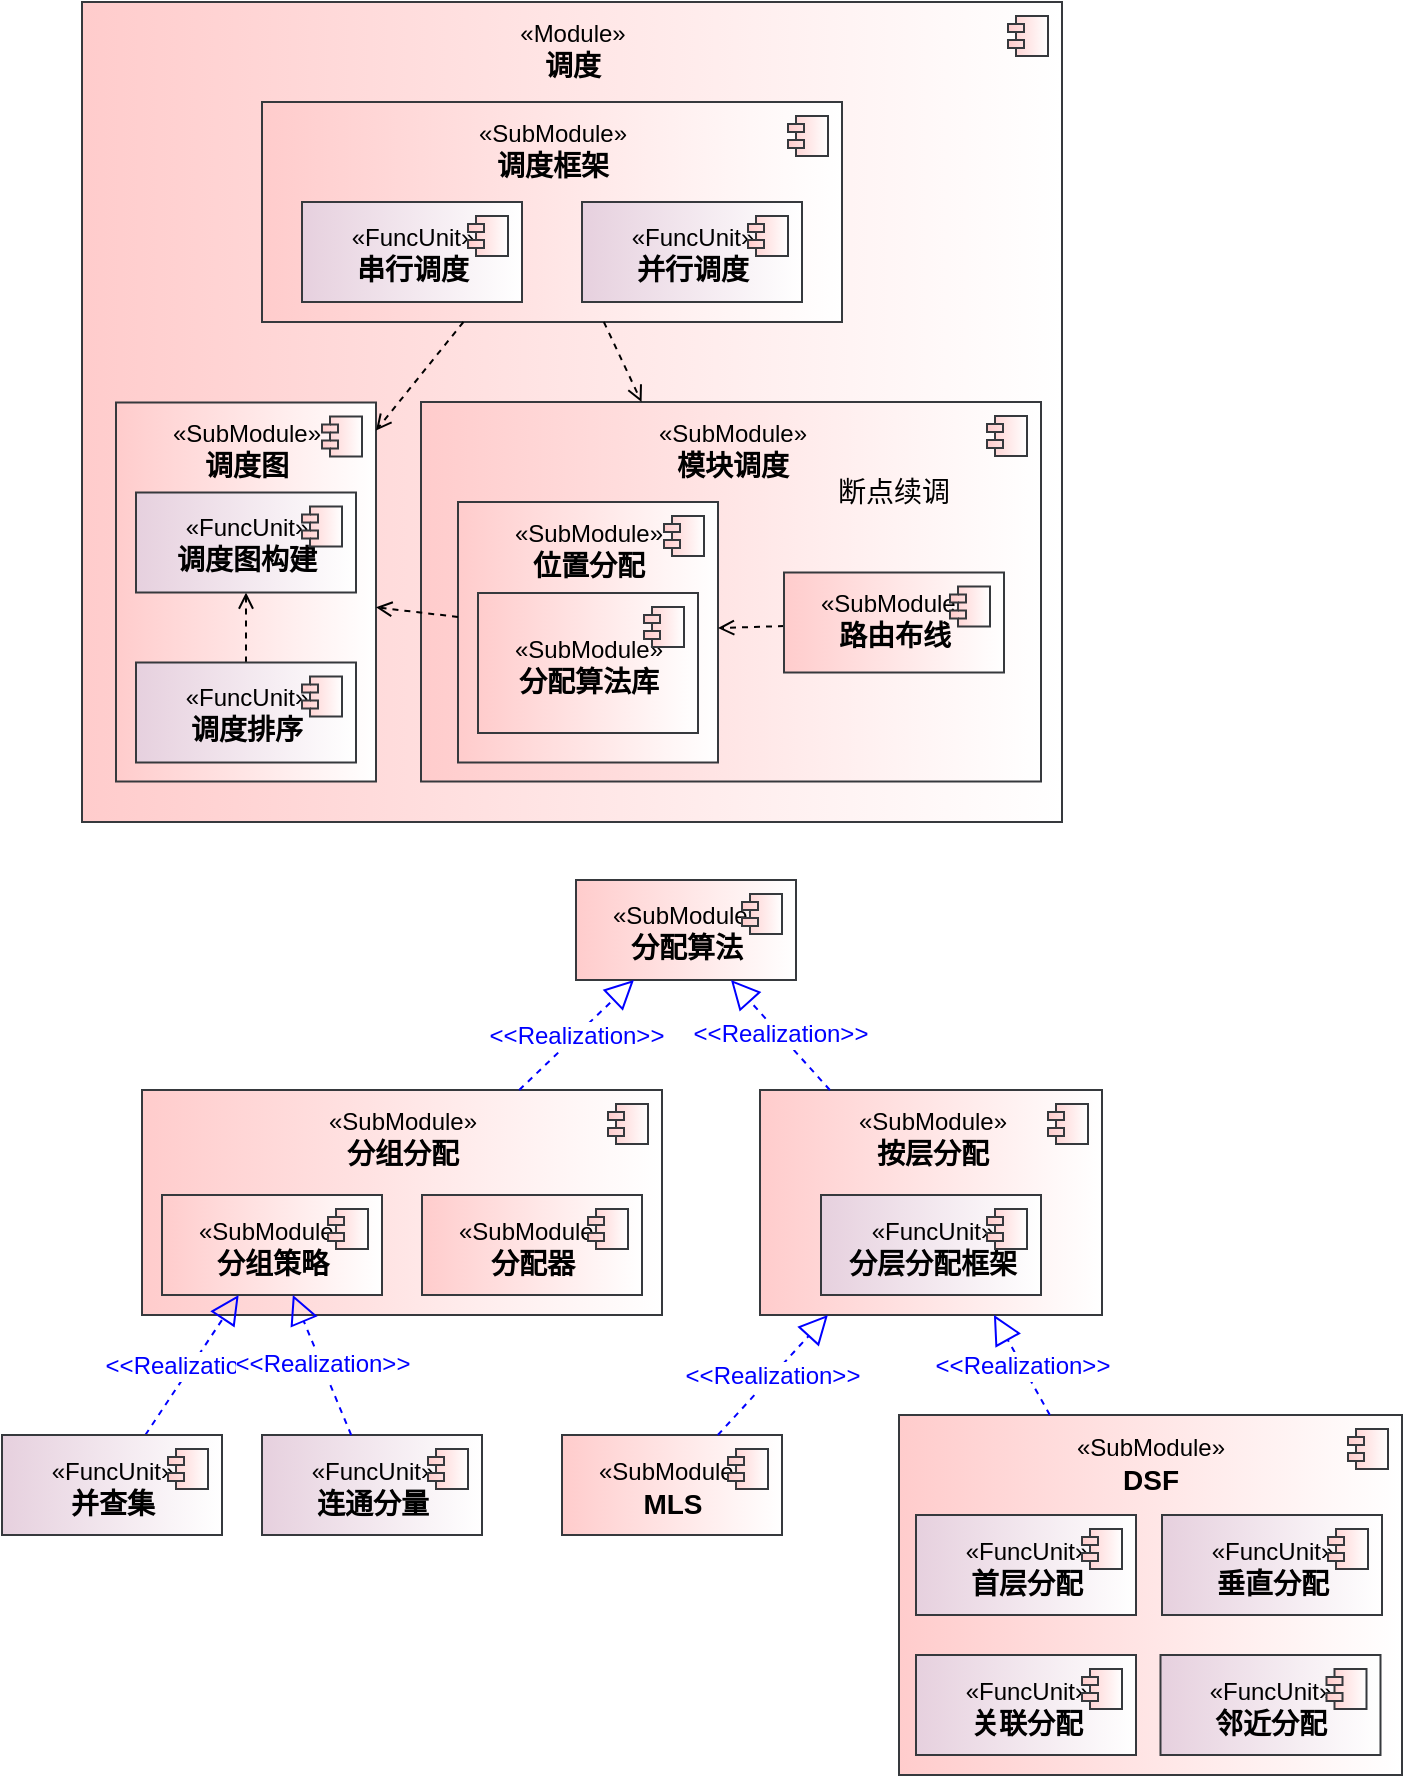 <mxfile version="28.2.8">
  <diagram name="第 1 页" id="dkStpAmjWy0_y4IJhdzk">
    <mxGraphModel dx="1426" dy="743" grid="1" gridSize="10" guides="1" tooltips="1" connect="1" arrows="1" fold="1" page="1" pageScale="1" pageWidth="827" pageHeight="1169" math="0" shadow="0">
      <root>
        <mxCell id="0" />
        <mxCell id="1" parent="0" />
        <mxCell id="CTbkfmKo36gmOUzIgx41-1" value="&lt;font style=&quot;font-size: 12px;&quot;&gt;«Module»&lt;/font&gt;&lt;br style=&quot;font-size: 14px;&quot;&gt;&lt;b&gt;调度&lt;/b&gt;" style="html=1;dropTarget=0;fontSize=14;fillColor=#ffcccc;strokeColor=#36393d;gradientColor=#FFFFFF;gradientDirection=east;verticalAlign=top;" vertex="1" parent="1">
          <mxGeometry x="850" y="370" width="490" height="410" as="geometry" />
        </mxCell>
        <mxCell id="CTbkfmKo36gmOUzIgx41-2" value="" style="shape=module;jettyWidth=8;jettyHeight=4;fontSize=14;fillColor=#ffcccc;strokeColor=#36393d;gradientColor=#FFFFFF;gradientDirection=east;" vertex="1" parent="CTbkfmKo36gmOUzIgx41-1">
          <mxGeometry x="1" width="20" height="20" relative="1" as="geometry">
            <mxPoint x="-27" y="7" as="offset" />
          </mxGeometry>
        </mxCell>
        <mxCell id="CTbkfmKo36gmOUzIgx41-3" value="&lt;font style=&quot;font-size: 12px;&quot;&gt;«SubModule»&lt;/font&gt;&lt;br style=&quot;font-size: 14px;&quot;&gt;&lt;b&gt;调度框架&lt;/b&gt;" style="html=1;dropTarget=0;fontSize=14;fillColor=#ffcccc;strokeColor=#36393d;gradientColor=#FFFFFF;gradientDirection=east;verticalAlign=top;" vertex="1" parent="1">
          <mxGeometry x="940" y="420" width="290" height="110" as="geometry" />
        </mxCell>
        <mxCell id="CTbkfmKo36gmOUzIgx41-4" value="" style="shape=module;jettyWidth=8;jettyHeight=4;fontSize=14;fillColor=#ffcccc;strokeColor=#36393d;gradientColor=#FFFFFF;gradientDirection=east;" vertex="1" parent="CTbkfmKo36gmOUzIgx41-3">
          <mxGeometry x="1" width="20" height="20" relative="1" as="geometry">
            <mxPoint x="-27" y="7" as="offset" />
          </mxGeometry>
        </mxCell>
        <mxCell id="CTbkfmKo36gmOUzIgx41-5" value="&lt;font style=&quot;font-size: 12px;&quot;&gt;«SubModule»&lt;/font&gt;&lt;br style=&quot;font-size: 14px;&quot;&gt;&lt;b&gt;模块调度&lt;/b&gt;" style="html=1;dropTarget=0;fontSize=14;fillColor=#ffcccc;strokeColor=#36393d;gradientColor=#FFFFFF;gradientDirection=east;verticalAlign=top;" vertex="1" parent="1">
          <mxGeometry x="1019.5" y="570" width="310" height="189.75" as="geometry" />
        </mxCell>
        <mxCell id="CTbkfmKo36gmOUzIgx41-6" value="" style="shape=module;jettyWidth=8;jettyHeight=4;fontSize=14;fillColor=#ffcccc;strokeColor=#36393d;gradientColor=#FFFFFF;gradientDirection=east;" vertex="1" parent="CTbkfmKo36gmOUzIgx41-5">
          <mxGeometry x="1" width="20" height="20" relative="1" as="geometry">
            <mxPoint x="-27" y="7" as="offset" />
          </mxGeometry>
        </mxCell>
        <mxCell id="CTbkfmKo36gmOUzIgx41-7" value="&lt;font style=&quot;font-size: 12px;&quot;&gt;«SubModule»&lt;/font&gt;&lt;br style=&quot;font-size: 14px;&quot;&gt;&lt;b&gt;位置分配&lt;/b&gt;" style="html=1;dropTarget=0;fontSize=14;fillColor=#ffcccc;strokeColor=#36393d;gradientColor=#FFFFFF;gradientDirection=east;verticalAlign=top;" vertex="1" parent="1">
          <mxGeometry x="1038" y="620" width="130" height="130.25" as="geometry" />
        </mxCell>
        <mxCell id="CTbkfmKo36gmOUzIgx41-8" value="" style="shape=module;jettyWidth=8;jettyHeight=4;fontSize=14;fillColor=#ffcccc;strokeColor=#36393d;gradientColor=#FFFFFF;gradientDirection=east;" vertex="1" parent="CTbkfmKo36gmOUzIgx41-7">
          <mxGeometry x="1" width="20" height="20" relative="1" as="geometry">
            <mxPoint x="-27" y="7" as="offset" />
          </mxGeometry>
        </mxCell>
        <mxCell id="CTbkfmKo36gmOUzIgx41-9" value="&lt;font style=&quot;font-size: 12px;&quot;&gt;«SubModule»&lt;/font&gt;&lt;br style=&quot;font-size: 14px;&quot;&gt;&lt;b&gt;调度图&lt;/b&gt;" style="html=1;dropTarget=0;fontSize=14;fillColor=#ffcccc;strokeColor=#36393d;gradientColor=#FFFFFF;gradientDirection=east;verticalAlign=top;" vertex="1" parent="1">
          <mxGeometry x="867" y="570.25" width="130" height="189.5" as="geometry" />
        </mxCell>
        <mxCell id="CTbkfmKo36gmOUzIgx41-10" value="" style="shape=module;jettyWidth=8;jettyHeight=4;fontSize=14;fillColor=#ffcccc;strokeColor=#36393d;gradientColor=#FFFFFF;gradientDirection=east;" vertex="1" parent="CTbkfmKo36gmOUzIgx41-9">
          <mxGeometry x="1" width="20" height="20" relative="1" as="geometry">
            <mxPoint x="-27" y="7" as="offset" />
          </mxGeometry>
        </mxCell>
        <mxCell id="CTbkfmKo36gmOUzIgx41-11" style="edgeStyle=none;rounded=1;orthogonalLoop=1;jettySize=auto;html=1;dashed=1;strokeColor=#000000;fontSize=14;fontColor=#000000;endArrow=open;endFill=0;elbow=vertical;" edge="1" parent="1" source="CTbkfmKo36gmOUzIgx41-12" target="CTbkfmKo36gmOUzIgx41-17">
          <mxGeometry relative="1" as="geometry" />
        </mxCell>
        <mxCell id="CTbkfmKo36gmOUzIgx41-12" value="&lt;font style=&quot;font-size: 12px;&quot;&gt;«FuncUnit»&lt;/font&gt;&lt;br style=&quot;font-size: 14px;&quot;&gt;&lt;b&gt;调度排序&lt;/b&gt;" style="html=1;dropTarget=0;fontSize=14;fillColor=#E6D0DE;strokeColor=#36393d;gradientColor=#FFFFFF;gradientDirection=east;" vertex="1" parent="1">
          <mxGeometry x="877" y="700.25" width="110" height="50" as="geometry" />
        </mxCell>
        <mxCell id="CTbkfmKo36gmOUzIgx41-13" value="" style="shape=module;jettyWidth=8;jettyHeight=4;fontSize=14;fillColor=#ffcccc;strokeColor=#36393d;gradientColor=#FFFFFF;gradientDirection=east;" vertex="1" parent="CTbkfmKo36gmOUzIgx41-12">
          <mxGeometry x="1" width="20" height="20" relative="1" as="geometry">
            <mxPoint x="-27" y="7" as="offset" />
          </mxGeometry>
        </mxCell>
        <mxCell id="CTbkfmKo36gmOUzIgx41-14" style="edgeStyle=none;rounded=1;orthogonalLoop=1;jettySize=auto;html=1;dashed=1;strokeColor=#000000;fontSize=14;fontColor=#000000;endArrow=open;endFill=0;elbow=vertical;" edge="1" parent="1" source="CTbkfmKo36gmOUzIgx41-15" target="CTbkfmKo36gmOUzIgx41-7">
          <mxGeometry relative="1" as="geometry">
            <mxPoint x="1204" y="698.649" as="sourcePoint" />
          </mxGeometry>
        </mxCell>
        <mxCell id="CTbkfmKo36gmOUzIgx41-15" value="&lt;font style=&quot;font-size: 12px;&quot;&gt;«SubModule»&lt;/font&gt;&lt;br style=&quot;font-size: 14px;&quot;&gt;&lt;b&gt;路由布线&lt;/b&gt;" style="html=1;dropTarget=0;fontSize=14;fillColor=#ffcccc;strokeColor=#36393d;gradientColor=#FFFFFF;gradientDirection=east;verticalAlign=top;" vertex="1" parent="1">
          <mxGeometry x="1201" y="655.25" width="110" height="50" as="geometry" />
        </mxCell>
        <mxCell id="CTbkfmKo36gmOUzIgx41-16" value="" style="shape=module;jettyWidth=8;jettyHeight=4;fontSize=14;fillColor=#ffcccc;strokeColor=#36393d;gradientColor=#FFFFFF;gradientDirection=east;" vertex="1" parent="CTbkfmKo36gmOUzIgx41-15">
          <mxGeometry x="1" width="20" height="20" relative="1" as="geometry">
            <mxPoint x="-27" y="7" as="offset" />
          </mxGeometry>
        </mxCell>
        <mxCell id="CTbkfmKo36gmOUzIgx41-17" value="&lt;font style=&quot;font-size: 12px;&quot;&gt;«FuncUnit»&lt;/font&gt;&lt;br style=&quot;font-size: 14px;&quot;&gt;&lt;b&gt;调度图构建&lt;/b&gt;" style="html=1;dropTarget=0;fontSize=14;fillColor=#E6D0DE;strokeColor=#36393d;gradientColor=#FFFFFF;gradientDirection=east;" vertex="1" parent="1">
          <mxGeometry x="877" y="615.25" width="110" height="50" as="geometry" />
        </mxCell>
        <mxCell id="CTbkfmKo36gmOUzIgx41-18" value="" style="shape=module;jettyWidth=8;jettyHeight=4;fontSize=14;fillColor=#ffcccc;strokeColor=#36393d;gradientColor=#FFFFFF;gradientDirection=east;" vertex="1" parent="CTbkfmKo36gmOUzIgx41-17">
          <mxGeometry x="1" width="20" height="20" relative="1" as="geometry">
            <mxPoint x="-27" y="7" as="offset" />
          </mxGeometry>
        </mxCell>
        <mxCell id="CTbkfmKo36gmOUzIgx41-19" value="&lt;font style=&quot;font-size: 12px;&quot;&gt;«FuncUnit»&lt;/font&gt;&lt;br style=&quot;font-size: 14px;&quot;&gt;&lt;b&gt;并行调度&lt;/b&gt;" style="html=1;dropTarget=0;fontSize=14;fillColor=#E6D0DE;strokeColor=#36393d;gradientColor=#FFFFFF;gradientDirection=east;" vertex="1" parent="1">
          <mxGeometry x="1100" y="470" width="110" height="50" as="geometry" />
        </mxCell>
        <mxCell id="CTbkfmKo36gmOUzIgx41-20" value="" style="shape=module;jettyWidth=8;jettyHeight=4;fontSize=14;fillColor=#ffcccc;strokeColor=#36393d;gradientColor=#FFFFFF;gradientDirection=east;" vertex="1" parent="CTbkfmKo36gmOUzIgx41-19">
          <mxGeometry x="1" width="20" height="20" relative="1" as="geometry">
            <mxPoint x="-27" y="7" as="offset" />
          </mxGeometry>
        </mxCell>
        <mxCell id="CTbkfmKo36gmOUzIgx41-21" value="&lt;font style=&quot;font-size: 12px;&quot;&gt;«SubModule»&lt;/font&gt;&lt;br style=&quot;font-size: 14px;&quot;&gt;&lt;b&gt;分组分配&lt;/b&gt;" style="html=1;dropTarget=0;fontSize=14;fillColor=#ffcccc;strokeColor=#36393d;gradientColor=#FFFFFF;gradientDirection=east;verticalAlign=top;" vertex="1" parent="1">
          <mxGeometry x="880" y="914" width="260" height="112.5" as="geometry" />
        </mxCell>
        <mxCell id="CTbkfmKo36gmOUzIgx41-22" value="" style="shape=module;jettyWidth=8;jettyHeight=4;fontSize=14;fillColor=#ffcccc;strokeColor=#36393d;gradientColor=#FFFFFF;gradientDirection=east;" vertex="1" parent="CTbkfmKo36gmOUzIgx41-21">
          <mxGeometry x="1" width="20" height="20" relative="1" as="geometry">
            <mxPoint x="-27" y="7" as="offset" />
          </mxGeometry>
        </mxCell>
        <mxCell id="CTbkfmKo36gmOUzIgx41-23" value="&lt;font style=&quot;font-size: 12px;&quot;&gt;«SubModule»&lt;/font&gt;&lt;br style=&quot;font-size: 14px;&quot;&gt;&lt;b&gt;按层分配&lt;/b&gt;" style="html=1;dropTarget=0;fontSize=14;fillColor=#ffcccc;strokeColor=#36393d;gradientColor=#FFFFFF;gradientDirection=east;verticalAlign=top;" vertex="1" parent="1">
          <mxGeometry x="1189" y="914" width="171" height="112.5" as="geometry" />
        </mxCell>
        <mxCell id="CTbkfmKo36gmOUzIgx41-24" value="" style="shape=module;jettyWidth=8;jettyHeight=4;fontSize=14;fillColor=#ffcccc;strokeColor=#36393d;gradientColor=#FFFFFF;gradientDirection=east;" vertex="1" parent="CTbkfmKo36gmOUzIgx41-23">
          <mxGeometry x="1" width="20" height="20" relative="1" as="geometry">
            <mxPoint x="-27" y="7" as="offset" />
          </mxGeometry>
        </mxCell>
        <mxCell id="CTbkfmKo36gmOUzIgx41-25" value="&lt;font style=&quot;font-size: 12px;&quot;&gt;«SubModule»&lt;/font&gt;&lt;br style=&quot;font-size: 14px;&quot;&gt;&lt;b&gt;分配算法库&lt;/b&gt;" style="html=1;dropTarget=0;fontSize=14;fillColor=#ffcccc;strokeColor=#36393d;gradientColor=#FFFFFF;gradientDirection=east;" vertex="1" parent="1">
          <mxGeometry x="1048" y="665.5" width="110" height="70" as="geometry" />
        </mxCell>
        <mxCell id="CTbkfmKo36gmOUzIgx41-26" value="" style="shape=module;jettyWidth=8;jettyHeight=4;fontSize=14;fillColor=#ffcccc;strokeColor=#36393d;gradientColor=#FFFFFF;gradientDirection=east;" vertex="1" parent="CTbkfmKo36gmOUzIgx41-25">
          <mxGeometry x="1" width="20" height="20" relative="1" as="geometry">
            <mxPoint x="-27" y="7" as="offset" />
          </mxGeometry>
        </mxCell>
        <mxCell id="CTbkfmKo36gmOUzIgx41-27" value="&lt;font style=&quot;font-size: 12px;&quot;&gt;«SubModule»&lt;/font&gt;&lt;br style=&quot;font-size: 14px;&quot;&gt;&lt;b&gt;分配算法&lt;/b&gt;" style="html=1;dropTarget=0;fontSize=14;fillColor=#ffcccc;strokeColor=#36393d;gradientColor=#FFFFFF;gradientDirection=east;" vertex="1" parent="1">
          <mxGeometry x="1097" y="809" width="110" height="50" as="geometry" />
        </mxCell>
        <mxCell id="CTbkfmKo36gmOUzIgx41-28" value="" style="shape=module;jettyWidth=8;jettyHeight=4;fontSize=14;fillColor=#ffcccc;strokeColor=#36393d;gradientColor=#FFFFFF;gradientDirection=east;" vertex="1" parent="CTbkfmKo36gmOUzIgx41-27">
          <mxGeometry x="1" width="20" height="20" relative="1" as="geometry">
            <mxPoint x="-27" y="7" as="offset" />
          </mxGeometry>
        </mxCell>
        <mxCell id="CTbkfmKo36gmOUzIgx41-29" value="&amp;lt;&amp;lt;Realization&amp;gt;&amp;gt;" style="endArrow=block;dashed=1;endFill=0;endSize=12;html=1;rounded=0;fontSize=12;strokeColor=#0000FF;fontColor=#0000FF;" edge="1" parent="1" source="CTbkfmKo36gmOUzIgx41-21" target="CTbkfmKo36gmOUzIgx41-27">
          <mxGeometry width="160" relative="1" as="geometry">
            <mxPoint x="517.725" y="824" as="sourcePoint" />
            <mxPoint x="446.275" y="765" as="targetPoint" />
          </mxGeometry>
        </mxCell>
        <mxCell id="CTbkfmKo36gmOUzIgx41-30" value="&amp;lt;&amp;lt;Realization&amp;gt;&amp;gt;" style="endArrow=block;dashed=1;endFill=0;endSize=12;html=1;rounded=0;fontSize=12;strokeColor=#0000FF;fontColor=#0000FF;" edge="1" parent="1" source="CTbkfmKo36gmOUzIgx41-23" target="CTbkfmKo36gmOUzIgx41-27">
          <mxGeometry width="160" relative="1" as="geometry">
            <mxPoint x="382.092" y="824" as="sourcePoint" />
            <mxPoint x="405.908" y="765" as="targetPoint" />
          </mxGeometry>
        </mxCell>
        <mxCell id="CTbkfmKo36gmOUzIgx41-31" value="&lt;font style=&quot;font-size: 12px;&quot;&gt;«SubModule»&lt;/font&gt;&lt;br style=&quot;font-size: 14px;&quot;&gt;&lt;b&gt;MLS&lt;/b&gt;" style="html=1;dropTarget=0;fontSize=14;fillColor=#ffcccc;strokeColor=#36393d;gradientColor=#FFFFFF;gradientDirection=east;" vertex="1" parent="1">
          <mxGeometry x="1090" y="1086.5" width="110" height="50" as="geometry" />
        </mxCell>
        <mxCell id="CTbkfmKo36gmOUzIgx41-32" value="" style="shape=module;jettyWidth=8;jettyHeight=4;fontSize=14;fillColor=#ffcccc;strokeColor=#36393d;gradientColor=#FFFFFF;gradientDirection=east;" vertex="1" parent="CTbkfmKo36gmOUzIgx41-31">
          <mxGeometry x="1" width="20" height="20" relative="1" as="geometry">
            <mxPoint x="-27" y="7" as="offset" />
          </mxGeometry>
        </mxCell>
        <mxCell id="CTbkfmKo36gmOUzIgx41-33" value="&lt;font style=&quot;font-size: 12px;&quot;&gt;«SubModule»&lt;/font&gt;&lt;br style=&quot;font-size: 14px;&quot;&gt;&lt;b&gt;DSF&lt;/b&gt;" style="html=1;dropTarget=0;fontSize=14;fillColor=#ffcccc;strokeColor=#36393d;gradientColor=#FFFFFF;gradientDirection=east;verticalAlign=top;" vertex="1" parent="1">
          <mxGeometry x="1258.5" y="1076.5" width="251.5" height="180" as="geometry" />
        </mxCell>
        <mxCell id="CTbkfmKo36gmOUzIgx41-34" value="" style="shape=module;jettyWidth=8;jettyHeight=4;fontSize=14;fillColor=#ffcccc;strokeColor=#36393d;gradientColor=#FFFFFF;gradientDirection=east;" vertex="1" parent="CTbkfmKo36gmOUzIgx41-33">
          <mxGeometry x="1" width="20" height="20" relative="1" as="geometry">
            <mxPoint x="-27" y="7" as="offset" />
          </mxGeometry>
        </mxCell>
        <mxCell id="CTbkfmKo36gmOUzIgx41-35" value="&amp;lt;&amp;lt;Realization&amp;gt;&amp;gt;" style="endArrow=block;dashed=1;endFill=0;endSize=12;html=1;rounded=0;fontSize=12;strokeColor=#0000FF;fontColor=#0000FF;" edge="1" parent="1" source="CTbkfmKo36gmOUzIgx41-31" target="CTbkfmKo36gmOUzIgx41-23">
          <mxGeometry width="160" relative="1" as="geometry">
            <mxPoint x="1235.667" y="924" as="sourcePoint" />
            <mxPoint x="1195.333" y="869" as="targetPoint" />
          </mxGeometry>
        </mxCell>
        <mxCell id="CTbkfmKo36gmOUzIgx41-36" value="&amp;lt;&amp;lt;Realization&amp;gt;&amp;gt;" style="endArrow=block;dashed=1;endFill=0;endSize=12;html=1;rounded=0;fontSize=12;strokeColor=#0000FF;fontColor=#0000FF;" edge="1" parent="1" source="CTbkfmKo36gmOUzIgx41-33" target="CTbkfmKo36gmOUzIgx41-23">
          <mxGeometry width="160" relative="1" as="geometry">
            <mxPoint x="1195.78" y="1026.5" as="sourcePoint" />
            <mxPoint x="1235.22" y="974" as="targetPoint" />
          </mxGeometry>
        </mxCell>
        <mxCell id="CTbkfmKo36gmOUzIgx41-37" value="&lt;font style=&quot;font-size: 12px;&quot;&gt;«FuncUnit»&lt;/font&gt;&lt;br style=&quot;font-size: 14px;&quot;&gt;&lt;b&gt;首层分配&lt;/b&gt;" style="html=1;dropTarget=0;fontSize=14;fillColor=#E6D0DE;strokeColor=#36393d;gradientColor=#FFFFFF;gradientDirection=east;" vertex="1" parent="1">
          <mxGeometry x="1267" y="1126.5" width="110" height="50" as="geometry" />
        </mxCell>
        <mxCell id="CTbkfmKo36gmOUzIgx41-38" value="" style="shape=module;jettyWidth=8;jettyHeight=4;fontSize=14;fillColor=#ffcccc;strokeColor=#36393d;gradientColor=#FFFFFF;gradientDirection=east;" vertex="1" parent="CTbkfmKo36gmOUzIgx41-37">
          <mxGeometry x="1" width="20" height="20" relative="1" as="geometry">
            <mxPoint x="-27" y="7" as="offset" />
          </mxGeometry>
        </mxCell>
        <mxCell id="CTbkfmKo36gmOUzIgx41-39" value="&lt;font style=&quot;font-size: 12px;&quot;&gt;«SubModule»&lt;/font&gt;&lt;br style=&quot;font-size: 14px;&quot;&gt;&lt;b&gt;分组策略&lt;/b&gt;" style="html=1;dropTarget=0;fontSize=14;fillColor=#ffcccc;strokeColor=#36393d;gradientColor=#FFFFFF;gradientDirection=east;" vertex="1" parent="1">
          <mxGeometry x="890" y="966.5" width="110" height="50" as="geometry" />
        </mxCell>
        <mxCell id="CTbkfmKo36gmOUzIgx41-40" value="" style="shape=module;jettyWidth=8;jettyHeight=4;fontSize=14;fillColor=#ffcccc;strokeColor=#36393d;gradientColor=#FFFFFF;gradientDirection=east;" vertex="1" parent="CTbkfmKo36gmOUzIgx41-39">
          <mxGeometry x="1" width="20" height="20" relative="1" as="geometry">
            <mxPoint x="-27" y="7" as="offset" />
          </mxGeometry>
        </mxCell>
        <mxCell id="CTbkfmKo36gmOUzIgx41-41" value="&amp;lt;&amp;lt;Realization&amp;gt;&amp;gt;" style="endArrow=block;dashed=1;endFill=0;endSize=12;html=1;rounded=0;fontSize=12;strokeColor=#0000FF;fontColor=#0000FF;" edge="1" parent="1" source="CTbkfmKo36gmOUzIgx41-44" target="CTbkfmKo36gmOUzIgx41-39">
          <mxGeometry width="160" relative="1" as="geometry">
            <mxPoint x="898.636" y="1076.5" as="sourcePoint" />
            <mxPoint x="1245.455" y="1006.5" as="targetPoint" />
          </mxGeometry>
        </mxCell>
        <mxCell id="CTbkfmKo36gmOUzIgx41-42" value="&lt;font style=&quot;font-size: 12px;&quot;&gt;«SubModule»&lt;/font&gt;&lt;br style=&quot;font-size: 14px;&quot;&gt;&lt;b&gt;分配器&lt;/b&gt;" style="html=1;dropTarget=0;fontSize=14;fillColor=#ffcccc;strokeColor=#36393d;gradientColor=#FFFFFF;gradientDirection=east;" vertex="1" parent="1">
          <mxGeometry x="1020" y="966.5" width="110" height="50" as="geometry" />
        </mxCell>
        <mxCell id="CTbkfmKo36gmOUzIgx41-43" value="" style="shape=module;jettyWidth=8;jettyHeight=4;fontSize=14;fillColor=#ffcccc;strokeColor=#36393d;gradientColor=#FFFFFF;gradientDirection=east;" vertex="1" parent="CTbkfmKo36gmOUzIgx41-42">
          <mxGeometry x="1" width="20" height="20" relative="1" as="geometry">
            <mxPoint x="-27" y="7" as="offset" />
          </mxGeometry>
        </mxCell>
        <mxCell id="CTbkfmKo36gmOUzIgx41-44" value="&lt;font style=&quot;font-size: 12px;&quot;&gt;«FuncUnit»&lt;/font&gt;&lt;br style=&quot;font-size: 14px;&quot;&gt;&lt;b&gt;并查集&lt;/b&gt;" style="html=1;dropTarget=0;fontSize=14;fillColor=#E6D0DE;strokeColor=#36393d;gradientColor=#FFFFFF;gradientDirection=east;" vertex="1" parent="1">
          <mxGeometry x="810" y="1086.5" width="110" height="50" as="geometry" />
        </mxCell>
        <mxCell id="CTbkfmKo36gmOUzIgx41-45" value="" style="shape=module;jettyWidth=8;jettyHeight=4;fontSize=14;fillColor=#ffcccc;strokeColor=#36393d;gradientColor=#FFFFFF;gradientDirection=east;" vertex="1" parent="CTbkfmKo36gmOUzIgx41-44">
          <mxGeometry x="1" width="20" height="20" relative="1" as="geometry">
            <mxPoint x="-27" y="7" as="offset" />
          </mxGeometry>
        </mxCell>
        <mxCell id="CTbkfmKo36gmOUzIgx41-46" value="&lt;font style=&quot;font-size: 12px;&quot;&gt;«FuncUnit»&lt;/font&gt;&lt;br style=&quot;font-size: 14px;&quot;&gt;&lt;b&gt;连通分量&lt;/b&gt;" style="html=1;dropTarget=0;fontSize=14;fillColor=#E6D0DE;strokeColor=#36393d;gradientColor=#FFFFFF;gradientDirection=east;" vertex="1" parent="1">
          <mxGeometry x="940" y="1086.5" width="110" height="50" as="geometry" />
        </mxCell>
        <mxCell id="CTbkfmKo36gmOUzIgx41-47" value="" style="shape=module;jettyWidth=8;jettyHeight=4;fontSize=14;fillColor=#ffcccc;strokeColor=#36393d;gradientColor=#FFFFFF;gradientDirection=east;" vertex="1" parent="CTbkfmKo36gmOUzIgx41-46">
          <mxGeometry x="1" width="20" height="20" relative="1" as="geometry">
            <mxPoint x="-27" y="7" as="offset" />
          </mxGeometry>
        </mxCell>
        <mxCell id="CTbkfmKo36gmOUzIgx41-48" value="&amp;lt;&amp;lt;Realization&amp;gt;&amp;gt;" style="endArrow=block;dashed=1;endFill=0;endSize=12;html=1;rounded=0;fontSize=12;strokeColor=#0000FF;fontColor=#0000FF;" edge="1" parent="1" source="CTbkfmKo36gmOUzIgx41-46" target="CTbkfmKo36gmOUzIgx41-39">
          <mxGeometry width="160" relative="1" as="geometry">
            <mxPoint x="891.667" y="1096.5" as="sourcePoint" />
            <mxPoint x="938.333" y="1026.5" as="targetPoint" />
          </mxGeometry>
        </mxCell>
        <mxCell id="CTbkfmKo36gmOUzIgx41-49" value="&lt;font style=&quot;font-size: 12px;&quot;&gt;«FuncUnit»&lt;/font&gt;&lt;br style=&quot;font-size: 14px;&quot;&gt;&lt;b&gt;分层分配框架&lt;/b&gt;" style="html=1;dropTarget=0;fontSize=14;fillColor=#E6D0DE;strokeColor=#36393d;gradientColor=#FFFFFF;gradientDirection=east;" vertex="1" parent="1">
          <mxGeometry x="1219.5" y="966.5" width="110" height="50" as="geometry" />
        </mxCell>
        <mxCell id="CTbkfmKo36gmOUzIgx41-50" value="" style="shape=module;jettyWidth=8;jettyHeight=4;fontSize=14;fillColor=#ffcccc;strokeColor=#36393d;gradientColor=#FFFFFF;gradientDirection=east;" vertex="1" parent="CTbkfmKo36gmOUzIgx41-49">
          <mxGeometry x="1" width="20" height="20" relative="1" as="geometry">
            <mxPoint x="-27" y="7" as="offset" />
          </mxGeometry>
        </mxCell>
        <mxCell id="CTbkfmKo36gmOUzIgx41-51" value="&lt;font style=&quot;font-size: 12px;&quot;&gt;«FuncUnit»&lt;/font&gt;&lt;br style=&quot;font-size: 14px;&quot;&gt;&lt;b&gt;垂直分配&lt;/b&gt;" style="html=1;dropTarget=0;fontSize=14;fillColor=#E6D0DE;strokeColor=#36393d;gradientColor=#FFFFFF;gradientDirection=east;" vertex="1" parent="1">
          <mxGeometry x="1390" y="1126.5" width="110" height="50" as="geometry" />
        </mxCell>
        <mxCell id="CTbkfmKo36gmOUzIgx41-52" value="" style="shape=module;jettyWidth=8;jettyHeight=4;fontSize=14;fillColor=#ffcccc;strokeColor=#36393d;gradientColor=#FFFFFF;gradientDirection=east;" vertex="1" parent="CTbkfmKo36gmOUzIgx41-51">
          <mxGeometry x="1" width="20" height="20" relative="1" as="geometry">
            <mxPoint x="-27" y="7" as="offset" />
          </mxGeometry>
        </mxCell>
        <mxCell id="CTbkfmKo36gmOUzIgx41-53" value="&lt;font style=&quot;font-size: 12px;&quot;&gt;«FuncUnit»&lt;/font&gt;&lt;br style=&quot;font-size: 14px;&quot;&gt;&lt;b&gt;邻近分配&lt;/b&gt;" style="html=1;dropTarget=0;fontSize=14;fillColor=#E6D0DE;strokeColor=#36393d;gradientColor=#FFFFFF;gradientDirection=east;" vertex="1" parent="1">
          <mxGeometry x="1389.25" y="1196.5" width="110" height="50" as="geometry" />
        </mxCell>
        <mxCell id="CTbkfmKo36gmOUzIgx41-54" value="" style="shape=module;jettyWidth=8;jettyHeight=4;fontSize=14;fillColor=#ffcccc;strokeColor=#36393d;gradientColor=#FFFFFF;gradientDirection=east;" vertex="1" parent="CTbkfmKo36gmOUzIgx41-53">
          <mxGeometry x="1" width="20" height="20" relative="1" as="geometry">
            <mxPoint x="-27" y="7" as="offset" />
          </mxGeometry>
        </mxCell>
        <mxCell id="CTbkfmKo36gmOUzIgx41-55" value="&lt;font style=&quot;font-size: 12px;&quot;&gt;«FuncUnit»&lt;/font&gt;&lt;br style=&quot;font-size: 14px;&quot;&gt;&lt;b&gt;关联分配&lt;/b&gt;" style="html=1;dropTarget=0;fontSize=14;fillColor=#E6D0DE;strokeColor=#36393d;gradientColor=#FFFFFF;gradientDirection=east;" vertex="1" parent="1">
          <mxGeometry x="1267" y="1196.5" width="110" height="50" as="geometry" />
        </mxCell>
        <mxCell id="CTbkfmKo36gmOUzIgx41-56" value="" style="shape=module;jettyWidth=8;jettyHeight=4;fontSize=14;fillColor=#ffcccc;strokeColor=#36393d;gradientColor=#FFFFFF;gradientDirection=east;" vertex="1" parent="CTbkfmKo36gmOUzIgx41-55">
          <mxGeometry x="1" width="20" height="20" relative="1" as="geometry">
            <mxPoint x="-27" y="7" as="offset" />
          </mxGeometry>
        </mxCell>
        <mxCell id="CTbkfmKo36gmOUzIgx41-57" style="edgeStyle=none;rounded=1;orthogonalLoop=1;jettySize=auto;html=1;dashed=1;strokeColor=#000000;fontSize=14;fontColor=#000000;endArrow=open;endFill=0;elbow=vertical;" edge="1" parent="1" source="CTbkfmKo36gmOUzIgx41-3" target="CTbkfmKo36gmOUzIgx41-5">
          <mxGeometry relative="1" as="geometry">
            <mxPoint x="1109.229" y="562.5" as="targetPoint" />
          </mxGeometry>
        </mxCell>
        <mxCell id="CTbkfmKo36gmOUzIgx41-58" value="断点续调" style="text;html=1;strokeColor=none;fillColor=none;align=center;verticalAlign=middle;whiteSpace=wrap;rounded=0;glass=0;fillStyle=auto;strokeWidth=1;fontSize=14;fontColor=#000000;opacity=30;" vertex="1" parent="1">
          <mxGeometry x="1226" y="605" width="60" height="20" as="geometry" />
        </mxCell>
        <mxCell id="CTbkfmKo36gmOUzIgx41-59" style="edgeStyle=none;rounded=1;orthogonalLoop=1;jettySize=auto;html=1;dashed=1;strokeColor=#000000;fontSize=14;fontColor=#000000;endArrow=open;endFill=0;elbow=vertical;" edge="1" parent="1" source="CTbkfmKo36gmOUzIgx41-3" target="CTbkfmKo36gmOUzIgx41-9">
          <mxGeometry relative="1" as="geometry" />
        </mxCell>
        <mxCell id="CTbkfmKo36gmOUzIgx41-60" value="&lt;font style=&quot;font-size: 12px;&quot;&gt;«FuncUnit»&lt;/font&gt;&lt;br style=&quot;font-size: 14px;&quot;&gt;&lt;b&gt;串行调度&lt;/b&gt;" style="html=1;dropTarget=0;fontSize=14;fillColor=#E6D0DE;strokeColor=#36393d;gradientColor=#FFFFFF;gradientDirection=east;" vertex="1" parent="1">
          <mxGeometry x="960" y="470" width="110" height="50" as="geometry" />
        </mxCell>
        <mxCell id="CTbkfmKo36gmOUzIgx41-61" value="" style="shape=module;jettyWidth=8;jettyHeight=4;fontSize=14;fillColor=#ffcccc;strokeColor=#36393d;gradientColor=#FFFFFF;gradientDirection=east;" vertex="1" parent="CTbkfmKo36gmOUzIgx41-60">
          <mxGeometry x="1" width="20" height="20" relative="1" as="geometry">
            <mxPoint x="-27" y="7" as="offset" />
          </mxGeometry>
        </mxCell>
        <mxCell id="CTbkfmKo36gmOUzIgx41-62" style="edgeStyle=none;rounded=1;orthogonalLoop=1;jettySize=auto;html=1;dashed=1;strokeColor=#000000;fontSize=14;fontColor=#000000;endArrow=open;endFill=0;elbow=vertical;" edge="1" parent="1" source="CTbkfmKo36gmOUzIgx41-7" target="CTbkfmKo36gmOUzIgx41-9">
          <mxGeometry relative="1" as="geometry" />
        </mxCell>
      </root>
    </mxGraphModel>
  </diagram>
</mxfile>
